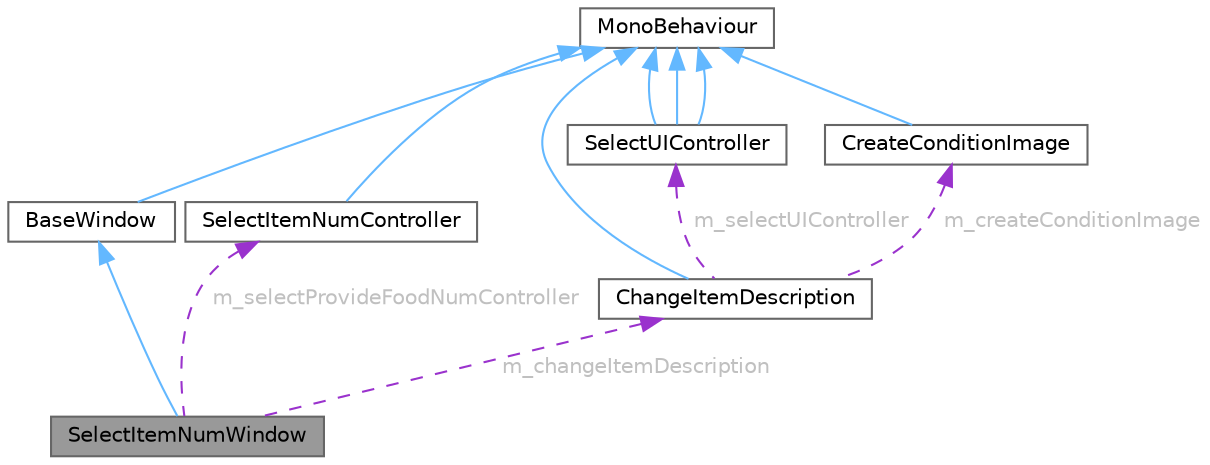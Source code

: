 digraph "SelectItemNumWindow"
{
 // LATEX_PDF_SIZE
  bgcolor="transparent";
  edge [fontname=Helvetica,fontsize=10,labelfontname=Helvetica,labelfontsize=10];
  node [fontname=Helvetica,fontsize=10,shape=box,height=0.2,width=0.4];
  Node1 [id="Node000001",label="SelectItemNumWindow",height=0.2,width=0.4,color="gray40", fillcolor="grey60", style="filled", fontcolor="black",tooltip=" "];
  Node2 -> Node1 [id="edge13_Node000001_Node000002",dir="back",color="steelblue1",style="solid",tooltip=" "];
  Node2 [id="Node000002",label="BaseWindow",height=0.2,width=0.4,color="gray40", fillcolor="white", style="filled",URL="$class_base_window.html",tooltip=" "];
  Node3 -> Node2 [id="edge14_Node000002_Node000003",dir="back",color="steelblue1",style="solid",tooltip=" "];
  Node3 [id="Node000003",label="MonoBehaviour",height=0.2,width=0.4,color="gray40", fillcolor="white", style="filled",tooltip=" "];
  Node4 -> Node1 [id="edge15_Node000001_Node000004",dir="back",color="darkorchid3",style="dashed",tooltip=" ",label=" m_selectProvideFoodNumController",fontcolor="grey" ];
  Node4 [id="Node000004",label="SelectItemNumController",height=0.2,width=0.4,color="gray40", fillcolor="white", style="filled",URL="$class_select_item_num_controller.html",tooltip=" "];
  Node3 -> Node4 [id="edge16_Node000004_Node000003",dir="back",color="steelblue1",style="solid",tooltip=" "];
  Node5 -> Node1 [id="edge17_Node000001_Node000005",dir="back",color="darkorchid3",style="dashed",tooltip=" ",label=" m_changeItemDescription",fontcolor="grey" ];
  Node5 [id="Node000005",label="ChangeItemDescription",height=0.2,width=0.4,color="gray40", fillcolor="white", style="filled",URL="$class_change_item_description.html",tooltip=" "];
  Node3 -> Node5 [id="edge18_Node000005_Node000003",dir="back",color="steelblue1",style="solid",tooltip=" "];
  Node6 -> Node5 [id="edge19_Node000005_Node000006",dir="back",color="darkorchid3",style="dashed",tooltip=" ",label=" m_selectUIController",fontcolor="grey" ];
  Node6 [id="Node000006",label="SelectUIController",height=0.2,width=0.4,color="gray40", fillcolor="white", style="filled",URL="$class_select_u_i_controller.html",tooltip=" "];
  Node3 -> Node6 [id="edge20_Node000006_Node000003",dir="back",color="steelblue1",style="solid",tooltip=" "];
  Node3 -> Node6 [id="edge21_Node000006_Node000003",dir="back",color="steelblue1",style="solid",tooltip=" "];
  Node3 -> Node6 [id="edge22_Node000006_Node000003",dir="back",color="steelblue1",style="solid",tooltip=" "];
  Node7 -> Node5 [id="edge23_Node000005_Node000007",dir="back",color="darkorchid3",style="dashed",tooltip=" ",label=" m_createConditionImage",fontcolor="grey" ];
  Node7 [id="Node000007",label="CreateConditionImage",height=0.2,width=0.4,color="gray40", fillcolor="white", style="filled",URL="$class_create_condition_image.html",tooltip=" "];
  Node3 -> Node7 [id="edge24_Node000007_Node000003",dir="back",color="steelblue1",style="solid",tooltip=" "];
}
